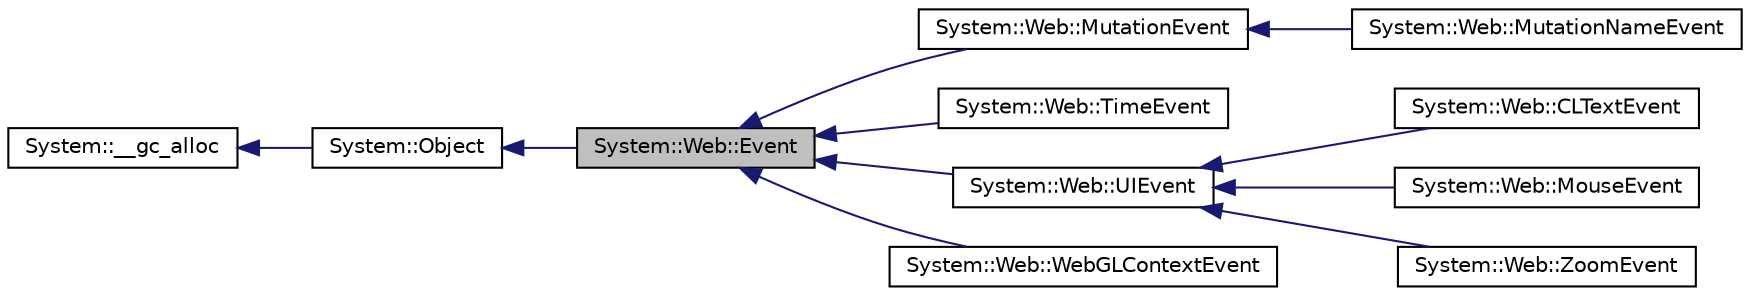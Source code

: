 digraph G
{
  edge [fontname="Helvetica",fontsize="10",labelfontname="Helvetica",labelfontsize="10"];
  node [fontname="Helvetica",fontsize="10",shape=record];
  rankdir="LR";
  Node1 [label="System::Web::Event",height=0.2,width=0.4,color="black", fillcolor="grey75", style="filled" fontcolor="black"];
  Node2 -> Node1 [dir="back",color="midnightblue",fontsize="10",style="solid",fontname="Helvetica"];
  Node2 [label="System::Object",height=0.2,width=0.4,color="black", fillcolor="white", style="filled",URL="$class_system_1_1_object.html"];
  Node3 -> Node2 [dir="back",color="midnightblue",fontsize="10",style="solid",fontname="Helvetica"];
  Node3 [label="System::__gc_alloc",height=0.2,width=0.4,color="black", fillcolor="white", style="filled",URL="$class_system_1_1____gc__alloc.html"];
  Node1 -> Node4 [dir="back",color="midnightblue",fontsize="10",style="solid",fontname="Helvetica"];
  Node4 [label="System::Web::MutationEvent",height=0.2,width=0.4,color="black", fillcolor="white", style="filled",URL="$class_system_1_1_web_1_1_mutation_event.html"];
  Node4 -> Node5 [dir="back",color="midnightblue",fontsize="10",style="solid",fontname="Helvetica"];
  Node5 [label="System::Web::MutationNameEvent",height=0.2,width=0.4,color="black", fillcolor="white", style="filled",URL="$class_system_1_1_web_1_1_mutation_name_event.html"];
  Node1 -> Node6 [dir="back",color="midnightblue",fontsize="10",style="solid",fontname="Helvetica"];
  Node6 [label="System::Web::TimeEvent",height=0.2,width=0.4,color="black", fillcolor="white", style="filled",URL="$class_system_1_1_web_1_1_time_event.html"];
  Node1 -> Node7 [dir="back",color="midnightblue",fontsize="10",style="solid",fontname="Helvetica"];
  Node7 [label="System::Web::UIEvent",height=0.2,width=0.4,color="black", fillcolor="white", style="filled",URL="$class_system_1_1_web_1_1_u_i_event.html"];
  Node7 -> Node8 [dir="back",color="midnightblue",fontsize="10",style="solid",fontname="Helvetica"];
  Node8 [label="System::Web::CLTextEvent",height=0.2,width=0.4,color="black", fillcolor="white", style="filled",URL="$class_system_1_1_web_1_1_c_l_text_event.html"];
  Node7 -> Node9 [dir="back",color="midnightblue",fontsize="10",style="solid",fontname="Helvetica"];
  Node9 [label="System::Web::MouseEvent",height=0.2,width=0.4,color="black", fillcolor="white", style="filled",URL="$class_system_1_1_web_1_1_mouse_event.html"];
  Node7 -> Node10 [dir="back",color="midnightblue",fontsize="10",style="solid",fontname="Helvetica"];
  Node10 [label="System::Web::ZoomEvent",height=0.2,width=0.4,color="black", fillcolor="white", style="filled",URL="$class_system_1_1_web_1_1_zoom_event.html"];
  Node1 -> Node11 [dir="back",color="midnightblue",fontsize="10",style="solid",fontname="Helvetica"];
  Node11 [label="System::Web::WebGLContextEvent",height=0.2,width=0.4,color="black", fillcolor="white", style="filled",URL="$class_system_1_1_web_1_1_web_g_l_context_event.html"];
}
